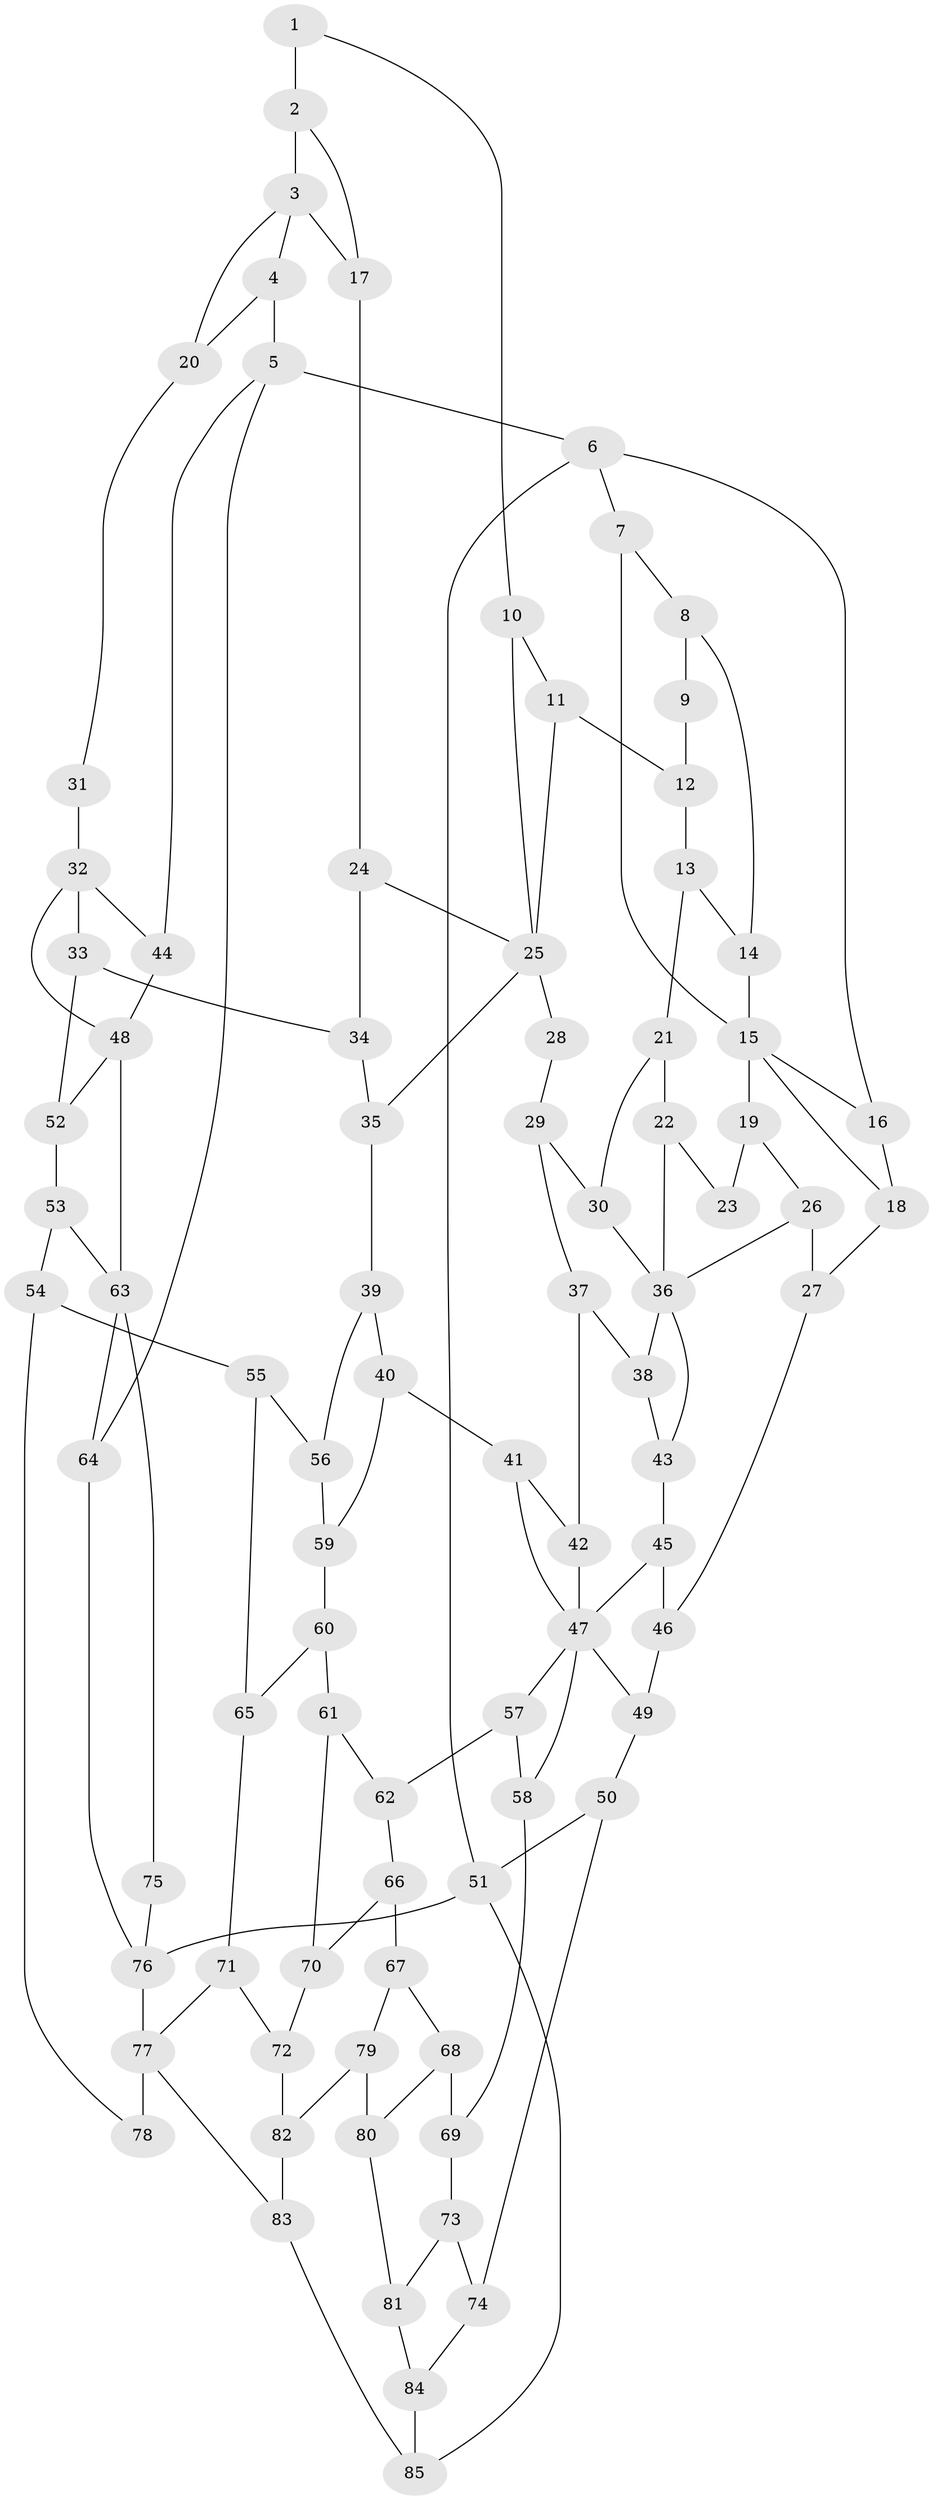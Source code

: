 // original degree distribution, {3: 0.01652892561983471, 4: 0.23140495867768596, 5: 0.5454545454545454, 6: 0.2066115702479339}
// Generated by graph-tools (version 1.1) at 2025/54/03/04/25 22:54:28]
// undirected, 85 vertices, 133 edges
graph export_dot {
  node [color=gray90,style=filled];
  1;
  2;
  3;
  4;
  5;
  6;
  7;
  8;
  9;
  10;
  11;
  12;
  13;
  14;
  15;
  16;
  17;
  18;
  19;
  20;
  21;
  22;
  23;
  24;
  25;
  26;
  27;
  28;
  29;
  30;
  31;
  32;
  33;
  34;
  35;
  36;
  37;
  38;
  39;
  40;
  41;
  42;
  43;
  44;
  45;
  46;
  47;
  48;
  49;
  50;
  51;
  52;
  53;
  54;
  55;
  56;
  57;
  58;
  59;
  60;
  61;
  62;
  63;
  64;
  65;
  66;
  67;
  68;
  69;
  70;
  71;
  72;
  73;
  74;
  75;
  76;
  77;
  78;
  79;
  80;
  81;
  82;
  83;
  84;
  85;
  1 -- 2 [weight=2.0];
  1 -- 10 [weight=1.0];
  2 -- 3 [weight=3.0];
  2 -- 17 [weight=1.0];
  3 -- 4 [weight=1.0];
  3 -- 17 [weight=1.0];
  3 -- 20 [weight=1.0];
  4 -- 5 [weight=1.0];
  4 -- 20 [weight=1.0];
  5 -- 6 [weight=1.0];
  5 -- 44 [weight=1.0];
  5 -- 64 [weight=1.0];
  6 -- 7 [weight=1.0];
  6 -- 16 [weight=1.0];
  6 -- 51 [weight=1.0];
  7 -- 8 [weight=1.0];
  7 -- 15 [weight=1.0];
  8 -- 9 [weight=1.0];
  8 -- 14 [weight=1.0];
  9 -- 12 [weight=1.0];
  10 -- 11 [weight=1.0];
  10 -- 25 [weight=1.0];
  11 -- 12 [weight=1.0];
  11 -- 25 [weight=1.0];
  12 -- 13 [weight=1.0];
  13 -- 14 [weight=1.0];
  13 -- 21 [weight=1.0];
  14 -- 15 [weight=1.0];
  15 -- 16 [weight=1.0];
  15 -- 18 [weight=1.0];
  15 -- 19 [weight=2.0];
  16 -- 18 [weight=1.0];
  17 -- 24 [weight=1.0];
  18 -- 27 [weight=1.0];
  19 -- 23 [weight=2.0];
  19 -- 26 [weight=1.0];
  20 -- 31 [weight=1.0];
  21 -- 22 [weight=1.0];
  21 -- 30 [weight=1.0];
  22 -- 23 [weight=1.0];
  22 -- 36 [weight=1.0];
  24 -- 25 [weight=1.0];
  24 -- 34 [weight=1.0];
  25 -- 28 [weight=2.0];
  25 -- 35 [weight=1.0];
  26 -- 27 [weight=1.0];
  26 -- 36 [weight=1.0];
  27 -- 46 [weight=1.0];
  28 -- 29 [weight=1.0];
  29 -- 30 [weight=1.0];
  29 -- 37 [weight=1.0];
  30 -- 36 [weight=2.0];
  31 -- 32 [weight=2.0];
  32 -- 33 [weight=1.0];
  32 -- 44 [weight=1.0];
  32 -- 48 [weight=2.0];
  33 -- 34 [weight=1.0];
  33 -- 52 [weight=1.0];
  34 -- 35 [weight=1.0];
  35 -- 39 [weight=1.0];
  36 -- 38 [weight=1.0];
  36 -- 43 [weight=1.0];
  37 -- 38 [weight=1.0];
  37 -- 42 [weight=1.0];
  38 -- 43 [weight=1.0];
  39 -- 40 [weight=1.0];
  39 -- 56 [weight=1.0];
  40 -- 41 [weight=1.0];
  40 -- 59 [weight=1.0];
  41 -- 42 [weight=1.0];
  41 -- 47 [weight=1.0];
  42 -- 47 [weight=1.0];
  43 -- 45 [weight=1.0];
  44 -- 48 [weight=1.0];
  45 -- 46 [weight=1.0];
  45 -- 47 [weight=1.0];
  46 -- 49 [weight=1.0];
  47 -- 49 [weight=1.0];
  47 -- 57 [weight=1.0];
  47 -- 58 [weight=1.0];
  48 -- 52 [weight=1.0];
  48 -- 63 [weight=2.0];
  49 -- 50 [weight=1.0];
  50 -- 51 [weight=1.0];
  50 -- 74 [weight=1.0];
  51 -- 76 [weight=1.0];
  51 -- 85 [weight=1.0];
  52 -- 53 [weight=1.0];
  53 -- 54 [weight=1.0];
  53 -- 63 [weight=1.0];
  54 -- 55 [weight=1.0];
  54 -- 78 [weight=1.0];
  55 -- 56 [weight=1.0];
  55 -- 65 [weight=1.0];
  56 -- 59 [weight=1.0];
  57 -- 58 [weight=1.0];
  57 -- 62 [weight=1.0];
  58 -- 69 [weight=1.0];
  59 -- 60 [weight=1.0];
  60 -- 61 [weight=1.0];
  60 -- 65 [weight=1.0];
  61 -- 62 [weight=1.0];
  61 -- 70 [weight=1.0];
  62 -- 66 [weight=1.0];
  63 -- 64 [weight=1.0];
  63 -- 75 [weight=1.0];
  64 -- 76 [weight=2.0];
  65 -- 71 [weight=1.0];
  66 -- 67 [weight=4.0];
  66 -- 70 [weight=1.0];
  67 -- 68 [weight=1.0];
  67 -- 79 [weight=1.0];
  68 -- 69 [weight=1.0];
  68 -- 80 [weight=1.0];
  69 -- 73 [weight=1.0];
  70 -- 72 [weight=1.0];
  71 -- 72 [weight=1.0];
  71 -- 77 [weight=1.0];
  72 -- 82 [weight=1.0];
  73 -- 74 [weight=1.0];
  73 -- 81 [weight=1.0];
  74 -- 84 [weight=1.0];
  75 -- 76 [weight=2.0];
  76 -- 77 [weight=2.0];
  77 -- 78 [weight=2.0];
  77 -- 83 [weight=1.0];
  79 -- 80 [weight=1.0];
  79 -- 82 [weight=1.0];
  80 -- 81 [weight=1.0];
  81 -- 84 [weight=1.0];
  82 -- 83 [weight=1.0];
  83 -- 85 [weight=1.0];
  84 -- 85 [weight=1.0];
}
